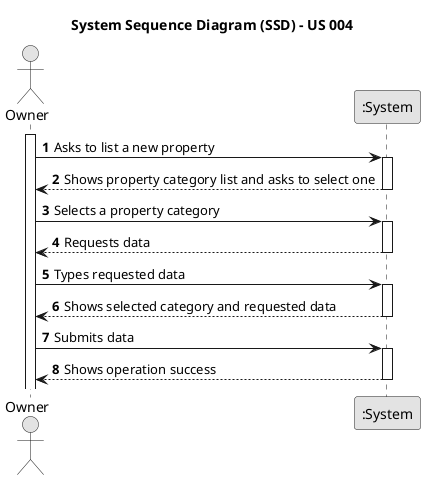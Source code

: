 @startuml
skinparam monochrome true
skinparam packageStyle rectangle
skinparam shadowing false

title System Sequence Diagram (SSD) - US 004

autonumber

actor "Owner" as Owner
participant ":System" as System

activate Owner

    Owner -> System : Asks to list a new property
    activate System

        System --> Owner : Shows property category list and asks to select one
    deactivate System

    Owner -> System : Selects a property category
    activate System

        System --> Owner : Requests data
    deactivate System

    Owner -> System : Types requested data
    activate System

        System --> Owner : Shows selected category and requested data
    deactivate System

    Owner -> System : Submits data
    activate System

        System --> Owner : Shows operation success
    deactivate System
@enduml